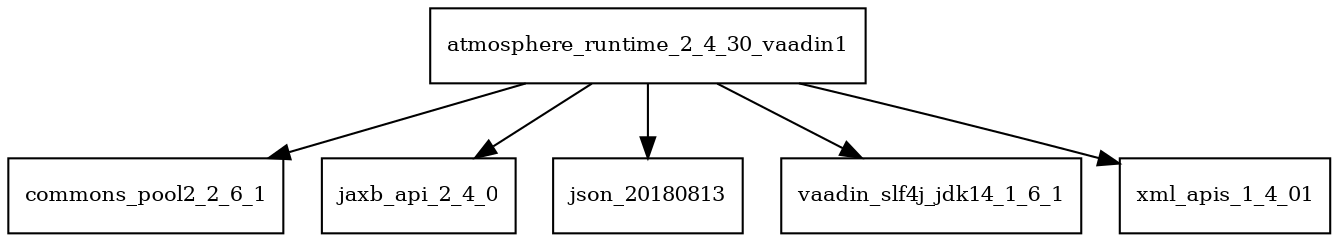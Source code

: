 digraph atmosphere_runtime_2_4_30_vaadin1_dependencies {
  node [shape = box, fontsize=10.0];
  atmosphere_runtime_2_4_30_vaadin1 -> commons_pool2_2_6_1;
  atmosphere_runtime_2_4_30_vaadin1 -> jaxb_api_2_4_0;
  atmosphere_runtime_2_4_30_vaadin1 -> json_20180813;
  atmosphere_runtime_2_4_30_vaadin1 -> vaadin_slf4j_jdk14_1_6_1;
  atmosphere_runtime_2_4_30_vaadin1 -> xml_apis_1_4_01;
}
